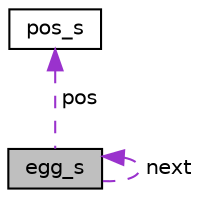 digraph "egg_s"
{
 // LATEX_PDF_SIZE
  edge [fontname="Helvetica",fontsize="10",labelfontname="Helvetica",labelfontsize="10"];
  node [fontname="Helvetica",fontsize="10",shape=record];
  Node1 [label="egg_s",height=0.2,width=0.4,color="black", fillcolor="grey75", style="filled", fontcolor="black",tooltip="Structure representing an egg. This structure represents an egg in the game. It contains an integer i..."];
  Node2 -> Node1 [dir="back",color="darkorchid3",fontsize="10",style="dashed",label=" pos" ,fontname="Helvetica"];
  Node2 [label="pos_s",height=0.2,width=0.4,color="black", fillcolor="white", style="filled",URL="$structpos__s.html",tooltip="Structure representing a position. This structure represents a position in a 2D space...."];
  Node1 -> Node1 [dir="back",color="darkorchid3",fontsize="10",style="dashed",label=" next" ,fontname="Helvetica"];
}
